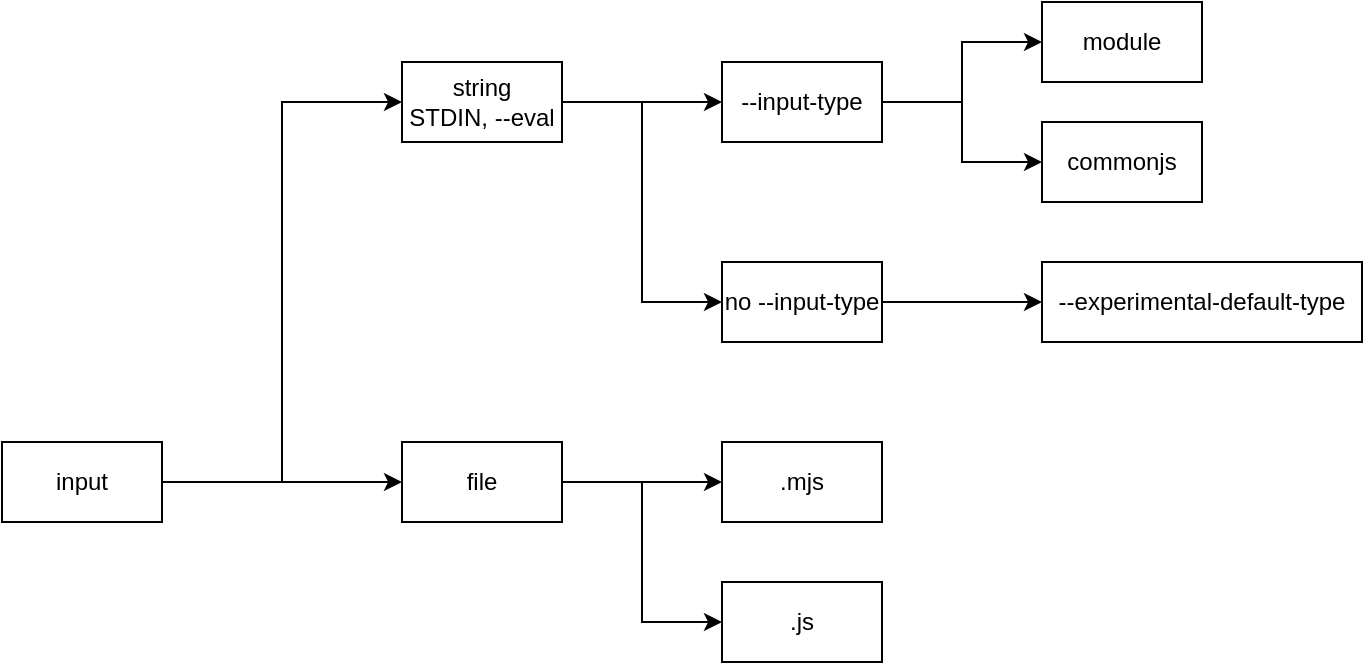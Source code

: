 <mxfile version="22.1.18" type="github">
  <diagram name="第 1 页" id="hvRi9Lwm7bHGXfthQWpe">
    <mxGraphModel dx="1026" dy="650" grid="1" gridSize="10" guides="1" tooltips="1" connect="1" arrows="1" fold="1" page="1" pageScale="1" pageWidth="827" pageHeight="1169" math="0" shadow="0">
      <root>
        <mxCell id="0" />
        <mxCell id="1" parent="0" />
        <mxCell id="49X9HPziH3rjqTpUojpf-10" value="" style="edgeStyle=orthogonalEdgeStyle;rounded=0;orthogonalLoop=1;jettySize=auto;html=1;entryX=0;entryY=0.5;entryDx=0;entryDy=0;exitX=1;exitY=0.5;exitDx=0;exitDy=0;" edge="1" parent="1" source="49X9HPziH3rjqTpUojpf-22" target="49X9HPziH3rjqTpUojpf-2">
          <mxGeometry relative="1" as="geometry">
            <mxPoint x="170" y="320" as="sourcePoint" />
          </mxGeometry>
        </mxCell>
        <mxCell id="49X9HPziH3rjqTpUojpf-12" style="edgeStyle=orthogonalEdgeStyle;rounded=0;orthogonalLoop=1;jettySize=auto;html=1;entryX=0;entryY=0.5;entryDx=0;entryDy=0;exitX=1;exitY=0.5;exitDx=0;exitDy=0;" edge="1" parent="1" source="49X9HPziH3rjqTpUojpf-22" target="49X9HPziH3rjqTpUojpf-11">
          <mxGeometry relative="1" as="geometry">
            <mxPoint x="170" y="320" as="sourcePoint" />
          </mxGeometry>
        </mxCell>
        <mxCell id="49X9HPziH3rjqTpUojpf-5" value="" style="edgeStyle=orthogonalEdgeStyle;rounded=0;orthogonalLoop=1;jettySize=auto;html=1;entryX=0;entryY=0.5;entryDx=0;entryDy=0;" edge="1" parent="1" source="49X9HPziH3rjqTpUojpf-2" target="49X9HPziH3rjqTpUojpf-4">
          <mxGeometry relative="1" as="geometry" />
        </mxCell>
        <mxCell id="49X9HPziH3rjqTpUojpf-14" style="edgeStyle=orthogonalEdgeStyle;rounded=0;orthogonalLoop=1;jettySize=auto;html=1;exitX=1;exitY=0.5;exitDx=0;exitDy=0;entryX=0;entryY=0.5;entryDx=0;entryDy=0;" edge="1" parent="1" source="49X9HPziH3rjqTpUojpf-2" target="49X9HPziH3rjqTpUojpf-13">
          <mxGeometry relative="1" as="geometry" />
        </mxCell>
        <mxCell id="49X9HPziH3rjqTpUojpf-2" value="string&lt;br&gt;STDIN, --eval" style="rounded=0;whiteSpace=wrap;html=1;" vertex="1" parent="1">
          <mxGeometry x="280" y="190" width="80" height="40" as="geometry" />
        </mxCell>
        <mxCell id="49X9HPziH3rjqTpUojpf-7" value="" style="edgeStyle=orthogonalEdgeStyle;rounded=0;orthogonalLoop=1;jettySize=auto;html=1;" edge="1" parent="1" source="49X9HPziH3rjqTpUojpf-4" target="49X9HPziH3rjqTpUojpf-6">
          <mxGeometry relative="1" as="geometry" />
        </mxCell>
        <mxCell id="49X9HPziH3rjqTpUojpf-9" style="edgeStyle=orthogonalEdgeStyle;rounded=0;orthogonalLoop=1;jettySize=auto;html=1;entryX=0;entryY=0.5;entryDx=0;entryDy=0;" edge="1" parent="1" source="49X9HPziH3rjqTpUojpf-4" target="49X9HPziH3rjqTpUojpf-8">
          <mxGeometry relative="1" as="geometry" />
        </mxCell>
        <mxCell id="49X9HPziH3rjqTpUojpf-4" value="--input-type" style="rounded=0;whiteSpace=wrap;html=1;" vertex="1" parent="1">
          <mxGeometry x="440" y="190" width="80" height="40" as="geometry" />
        </mxCell>
        <mxCell id="49X9HPziH3rjqTpUojpf-6" value="module" style="rounded=0;whiteSpace=wrap;html=1;" vertex="1" parent="1">
          <mxGeometry x="600" y="160" width="80" height="40" as="geometry" />
        </mxCell>
        <mxCell id="49X9HPziH3rjqTpUojpf-8" value="commonjs" style="rounded=0;whiteSpace=wrap;html=1;" vertex="1" parent="1">
          <mxGeometry x="600" y="220" width="80" height="40" as="geometry" />
        </mxCell>
        <mxCell id="49X9HPziH3rjqTpUojpf-20" value="" style="edgeStyle=orthogonalEdgeStyle;rounded=0;orthogonalLoop=1;jettySize=auto;html=1;" edge="1" parent="1" source="49X9HPziH3rjqTpUojpf-11" target="49X9HPziH3rjqTpUojpf-19">
          <mxGeometry relative="1" as="geometry" />
        </mxCell>
        <mxCell id="49X9HPziH3rjqTpUojpf-24" style="edgeStyle=orthogonalEdgeStyle;rounded=0;orthogonalLoop=1;jettySize=auto;html=1;exitX=1;exitY=0.5;exitDx=0;exitDy=0;entryX=0;entryY=0.5;entryDx=0;entryDy=0;" edge="1" parent="1" source="49X9HPziH3rjqTpUojpf-11" target="49X9HPziH3rjqTpUojpf-23">
          <mxGeometry relative="1" as="geometry" />
        </mxCell>
        <mxCell id="49X9HPziH3rjqTpUojpf-11" value="file" style="rounded=0;whiteSpace=wrap;html=1;" vertex="1" parent="1">
          <mxGeometry x="280" y="380" width="80" height="40" as="geometry" />
        </mxCell>
        <mxCell id="49X9HPziH3rjqTpUojpf-18" style="edgeStyle=orthogonalEdgeStyle;rounded=0;orthogonalLoop=1;jettySize=auto;html=1;exitX=1;exitY=0.5;exitDx=0;exitDy=0;entryX=0;entryY=0.5;entryDx=0;entryDy=0;" edge="1" parent="1" source="49X9HPziH3rjqTpUojpf-13" target="49X9HPziH3rjqTpUojpf-17">
          <mxGeometry relative="1" as="geometry" />
        </mxCell>
        <mxCell id="49X9HPziH3rjqTpUojpf-13" value="no --input-type" style="rounded=0;whiteSpace=wrap;html=1;" vertex="1" parent="1">
          <mxGeometry x="440" y="290" width="80" height="40" as="geometry" />
        </mxCell>
        <mxCell id="49X9HPziH3rjqTpUojpf-17" value="--experimental-default-type" style="rounded=0;whiteSpace=wrap;html=1;" vertex="1" parent="1">
          <mxGeometry x="600" y="290" width="160" height="40" as="geometry" />
        </mxCell>
        <mxCell id="49X9HPziH3rjqTpUojpf-19" value=".mjs" style="rounded=0;whiteSpace=wrap;html=1;" vertex="1" parent="1">
          <mxGeometry x="440" y="380" width="80" height="40" as="geometry" />
        </mxCell>
        <mxCell id="49X9HPziH3rjqTpUojpf-22" value="input" style="rounded=0;whiteSpace=wrap;html=1;" vertex="1" parent="1">
          <mxGeometry x="80" y="380" width="80" height="40" as="geometry" />
        </mxCell>
        <mxCell id="49X9HPziH3rjqTpUojpf-23" value=".js" style="rounded=0;whiteSpace=wrap;html=1;" vertex="1" parent="1">
          <mxGeometry x="440" y="450" width="80" height="40" as="geometry" />
        </mxCell>
      </root>
    </mxGraphModel>
  </diagram>
</mxfile>
